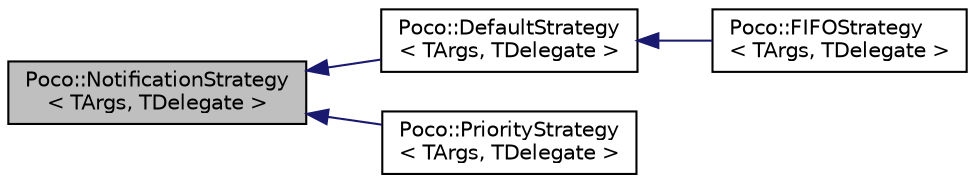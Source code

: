 digraph "Poco::NotificationStrategy&lt; TArgs, TDelegate &gt;"
{
 // LATEX_PDF_SIZE
  edge [fontname="Helvetica",fontsize="10",labelfontname="Helvetica",labelfontsize="10"];
  node [fontname="Helvetica",fontsize="10",shape=record];
  rankdir="LR";
  Node1 [label="Poco::NotificationStrategy\l\< TArgs, TDelegate \>",height=0.2,width=0.4,color="black", fillcolor="grey75", style="filled", fontcolor="black",tooltip=" "];
  Node1 -> Node2 [dir="back",color="midnightblue",fontsize="10",style="solid"];
  Node2 [label="Poco::DefaultStrategy\l\< TArgs, TDelegate \>",height=0.2,width=0.4,color="black", fillcolor="white", style="filled",URL="$classPoco_1_1DefaultStrategy.html",tooltip=" "];
  Node2 -> Node3 [dir="back",color="midnightblue",fontsize="10",style="solid"];
  Node3 [label="Poco::FIFOStrategy\l\< TArgs, TDelegate \>",height=0.2,width=0.4,color="black", fillcolor="white", style="filled",URL="$classPoco_1_1FIFOStrategy.html",tooltip=" "];
  Node1 -> Node4 [dir="back",color="midnightblue",fontsize="10",style="solid"];
  Node4 [label="Poco::PriorityStrategy\l\< TArgs, TDelegate \>",height=0.2,width=0.4,color="black", fillcolor="white", style="filled",URL="$classPoco_1_1PriorityStrategy.html",tooltip=" "];
}
